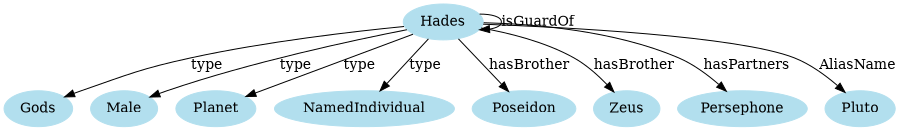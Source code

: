 digraph unix {
	node [color=lightblue2 style=filled]
	size="6,6"
	Hades -> Gods [label=type]
	Hades -> Male [label=type]
	Hades -> Planet [label=type]
	Hades -> NamedIndividual [label=type]
	Hades -> Hades [label=isGuardOf]
	Hades -> Poseidon [label=hasBrother]
	Hades -> Zeus [label=hasBrother]
	Hades -> Persephone [label=hasPartners]
	Hades -> Pluto [label=AliasName]
}
